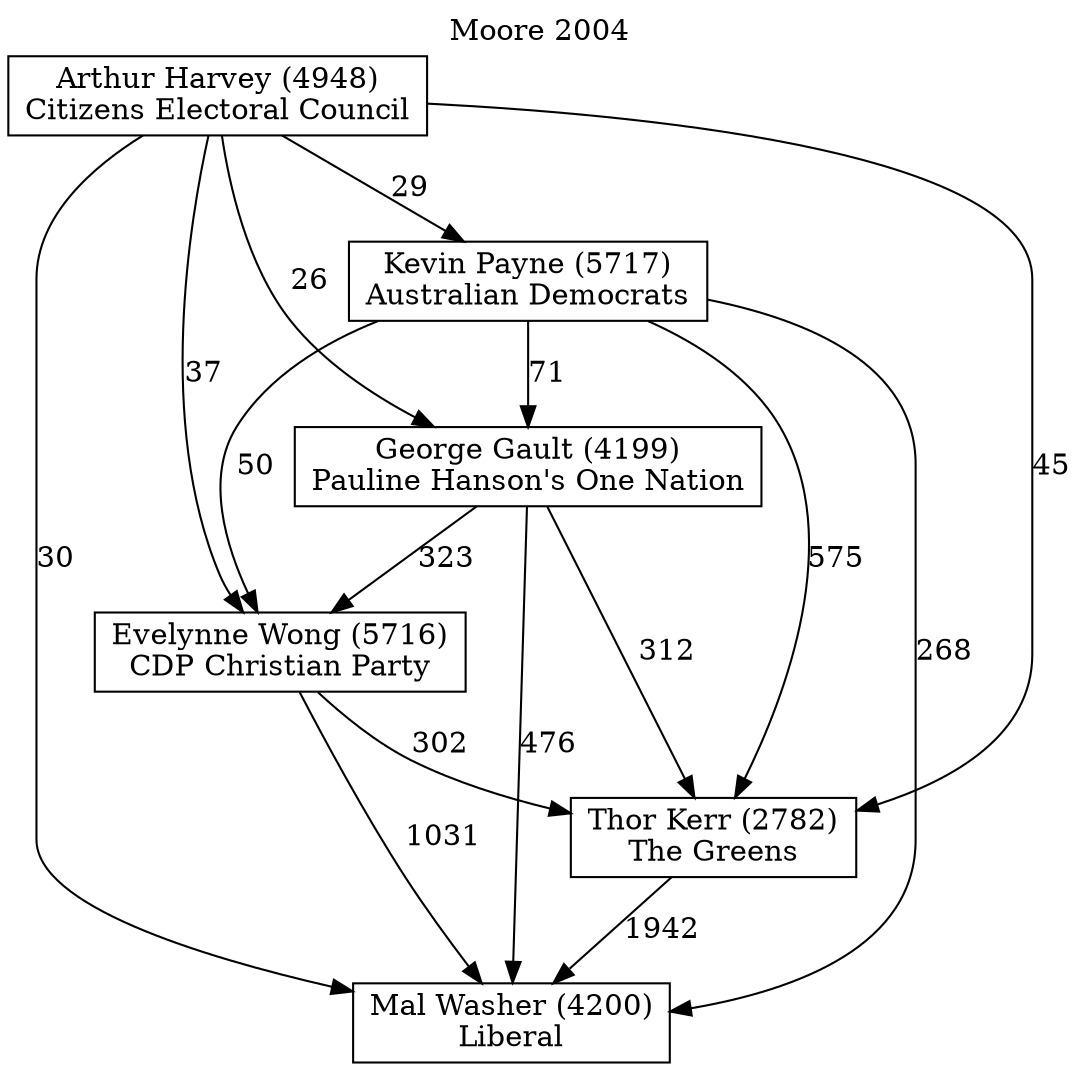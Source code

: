 // House preference flow
digraph "Mal Washer (4200)_Moore_2004" {
	graph [label="Moore 2004" labelloc=t mclimit=10]
	node [shape=box]
	"Mal Washer (4200)" [label="Mal Washer (4200)
Liberal"]
	"Thor Kerr (2782)" [label="Thor Kerr (2782)
The Greens"]
	"Evelynne Wong (5716)" [label="Evelynne Wong (5716)
CDP Christian Party"]
	"George Gault (4199)" [label="George Gault (4199)
Pauline Hanson's One Nation"]
	"Kevin Payne (5717)" [label="Kevin Payne (5717)
Australian Democrats"]
	"Arthur Harvey (4948)" [label="Arthur Harvey (4948)
Citizens Electoral Council"]
	"Thor Kerr (2782)" -> "Mal Washer (4200)" [label=1942]
	"Evelynne Wong (5716)" -> "Thor Kerr (2782)" [label=302]
	"George Gault (4199)" -> "Evelynne Wong (5716)" [label=323]
	"Kevin Payne (5717)" -> "George Gault (4199)" [label=71]
	"Arthur Harvey (4948)" -> "Kevin Payne (5717)" [label=29]
	"Evelynne Wong (5716)" -> "Mal Washer (4200)" [label=1031]
	"George Gault (4199)" -> "Mal Washer (4200)" [label=476]
	"Kevin Payne (5717)" -> "Mal Washer (4200)" [label=268]
	"Arthur Harvey (4948)" -> "Mal Washer (4200)" [label=30]
	"Arthur Harvey (4948)" -> "George Gault (4199)" [label=26]
	"Kevin Payne (5717)" -> "Evelynne Wong (5716)" [label=50]
	"Arthur Harvey (4948)" -> "Evelynne Wong (5716)" [label=37]
	"George Gault (4199)" -> "Thor Kerr (2782)" [label=312]
	"Kevin Payne (5717)" -> "Thor Kerr (2782)" [label=575]
	"Arthur Harvey (4948)" -> "Thor Kerr (2782)" [label=45]
}
